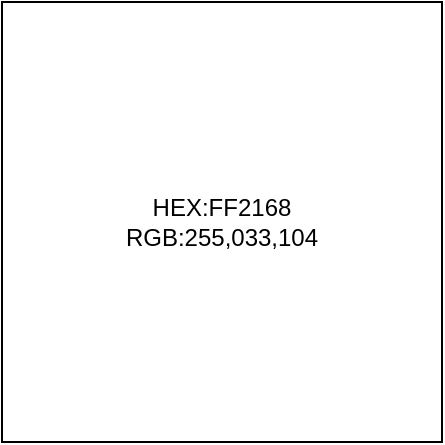 <mxfile version="26.0.6">
  <diagram id="wFE0QG_FPsp0jaGvCLVb" name="Page-1">
    <mxGraphModel dx="1434" dy="761" grid="1" gridSize="10" guides="1" tooltips="1" connect="1" arrows="1" fold="1" page="1" pageScale="1" pageWidth="850" pageHeight="1100" math="0" shadow="0">
      <root>
        <mxCell id="0" />
        <mxCell id="1" parent="0" />
        <mxCell id="rIvgRYuvJBHSXA2jkPJr-1" value="HEX:FF2168&lt;div&gt;RGB:255,033,104&lt;/div&gt;" style="whiteSpace=wrap;html=1;aspect=fixed;" vertex="1" parent="1">
          <mxGeometry x="40" y="80" width="220" height="220" as="geometry" />
        </mxCell>
      </root>
    </mxGraphModel>
  </diagram>
</mxfile>
